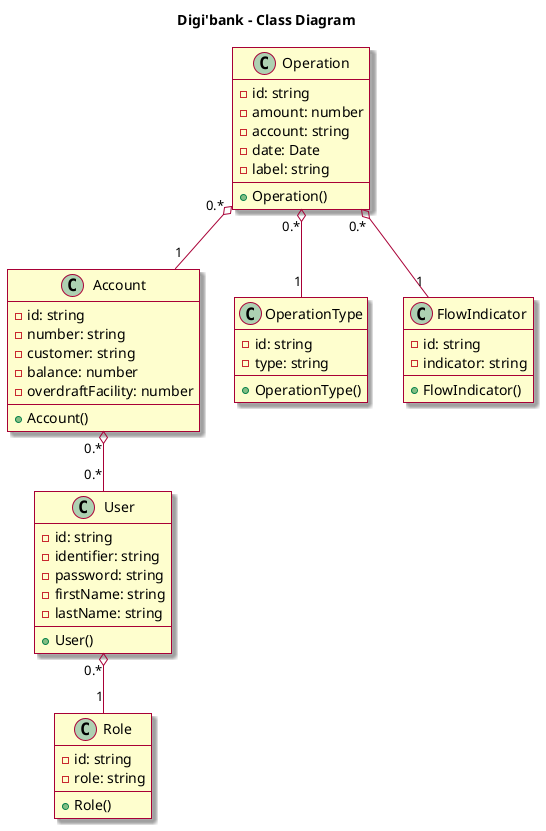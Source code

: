 @startuml banking

skin rose

title Digi'bank - Class Diagram


class Account {
  - id: string
  - number: string
  - customer: string
  - balance: number
  - overdraftFacility: number
  + Account()
}

class User {
  - id: string
  - identifier: string
  - password: string
  - firstName: string
  - lastName: string
  + User()
}

class Operation {
  - id: string
  - amount: number
  - account: string
  - date: Date
  - label: string
  + Operation()
}

class Role {
  - id: string
  - role: string
  + Role()
}

class OperationType {
  - id: string
  - type: string
  + OperationType()
}

class FlowIndicator {
  - id: string
  - indicator: string
  + FlowIndicator()
}

User "0.*" o-- "1" Role
Operation "0.*" o-- "1" Account
Operation "0.*" o-- "1" OperationType
Operation "0.*" o-- "1" FlowIndicator
Account "0.*" o-- "0.*" User

@enduml